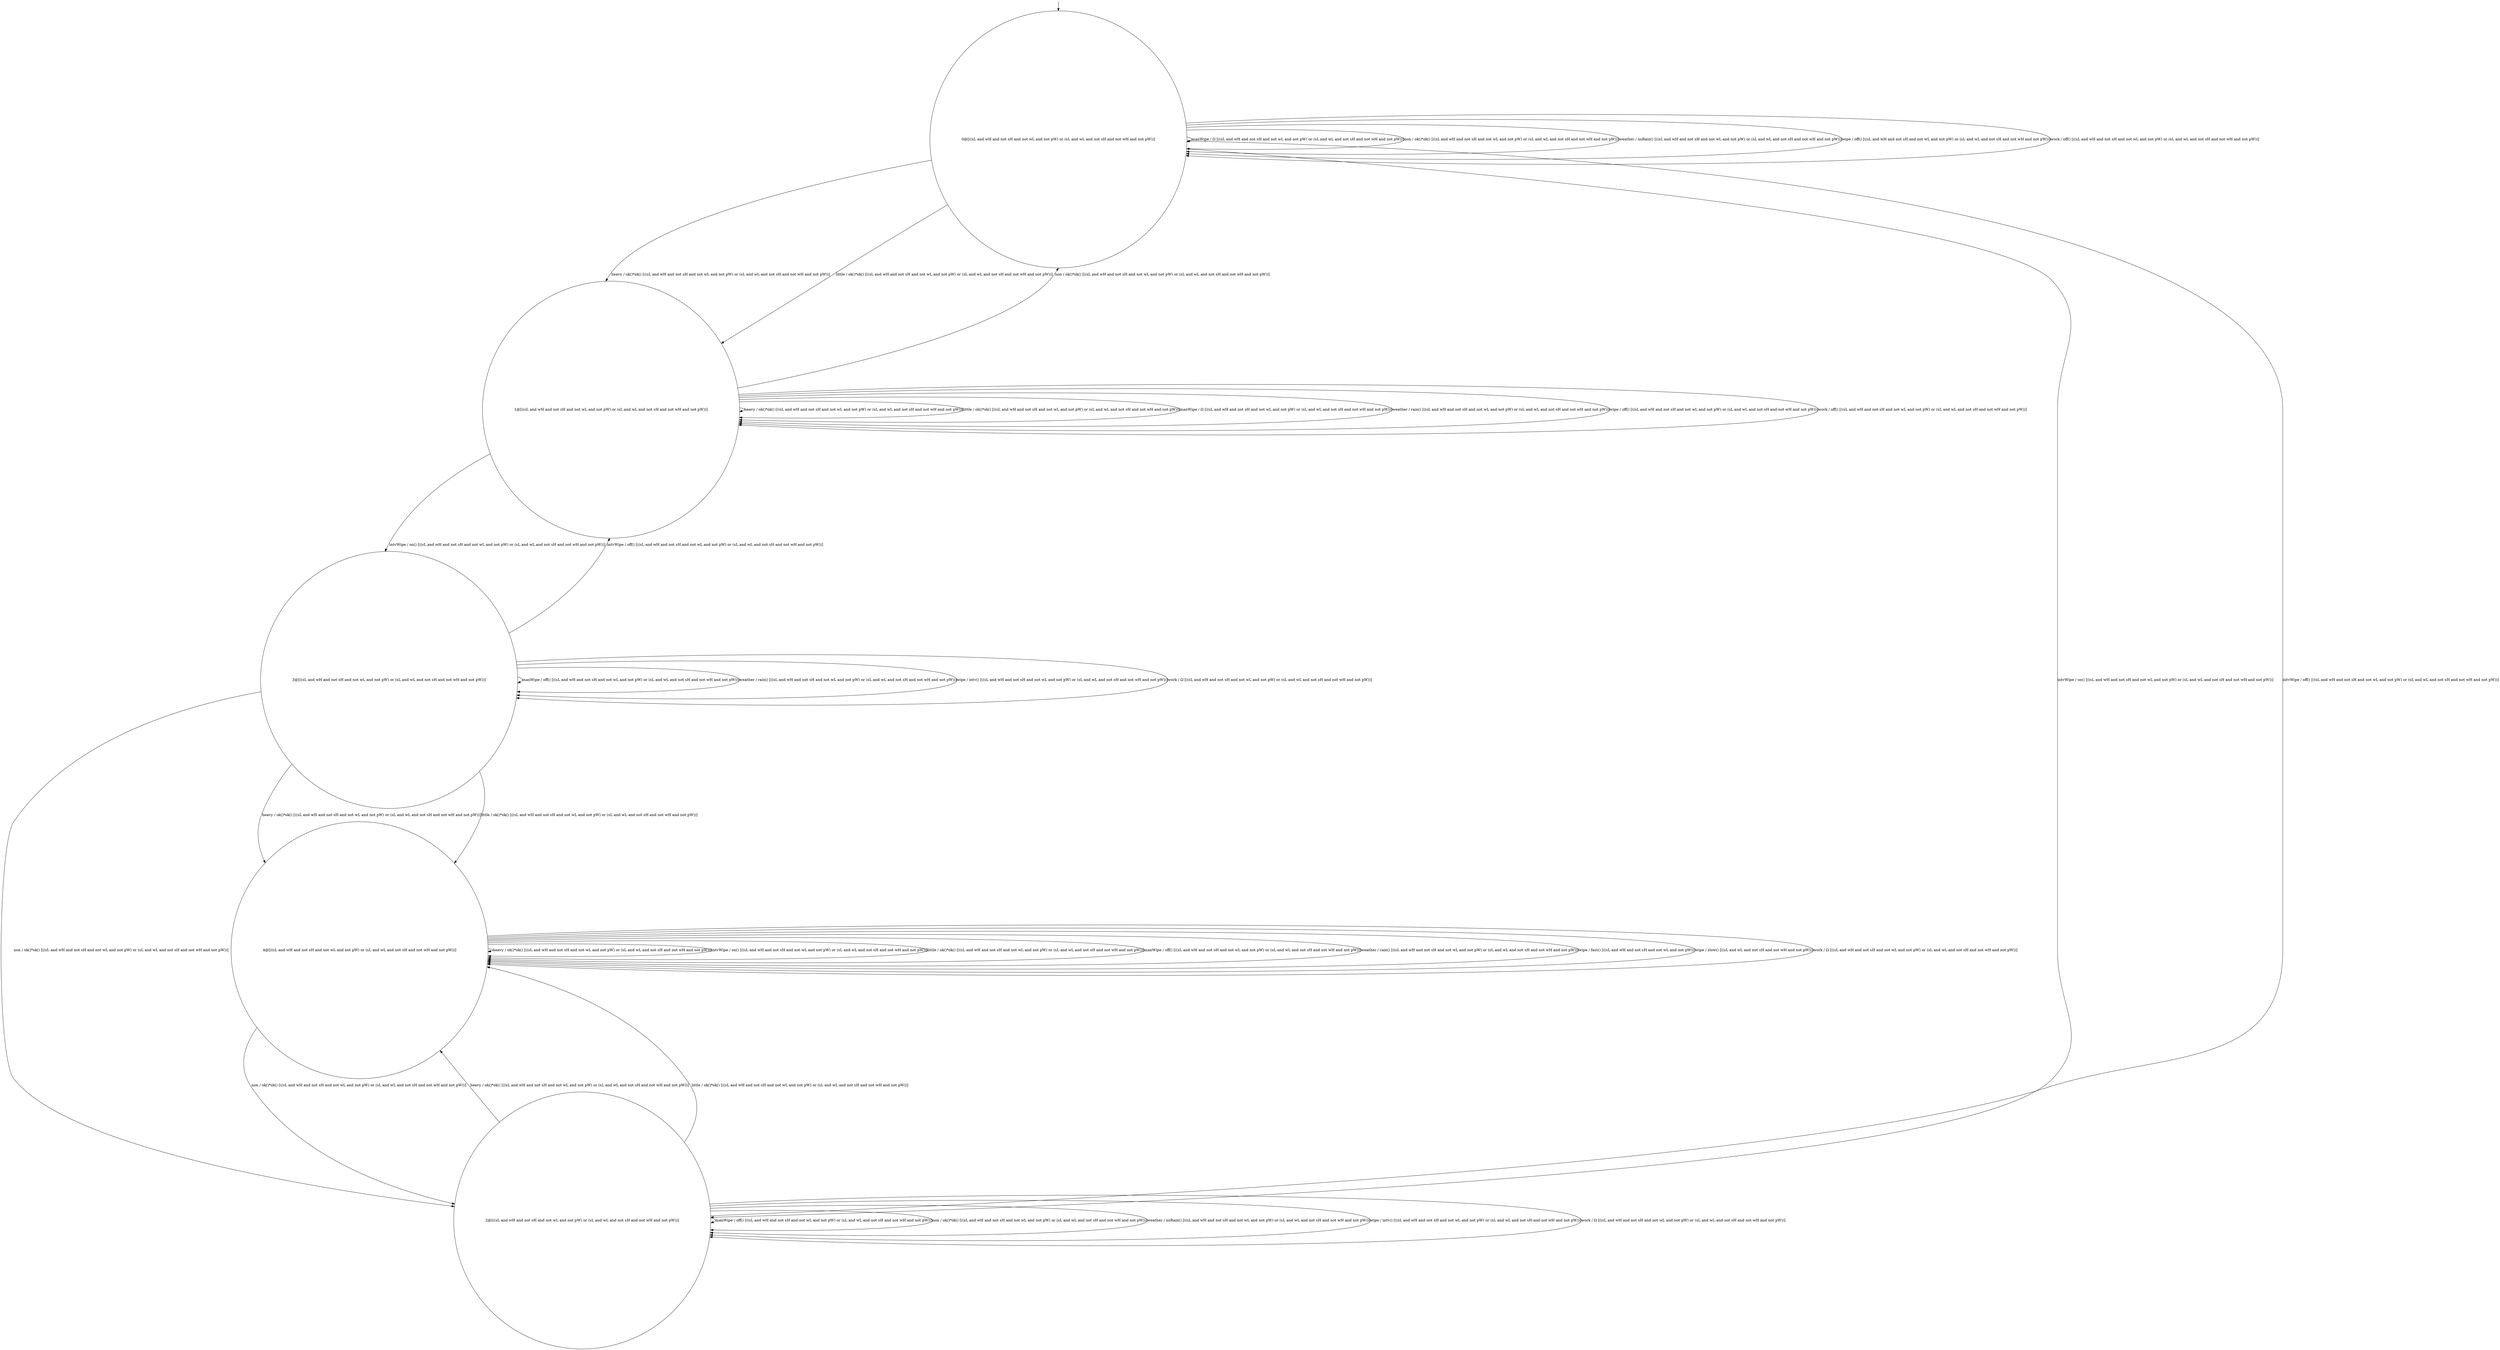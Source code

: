 digraph g {
	edge [lblstyle="above, sloped"];
	s0 [shape="circle" label="0@[((sL and wH and not sH and not wL and not pW) or (sL and wL and not sH and not wH and not pW))]"];
	s1 [shape="circle" label="1@[((sL and wH and not sH and not wL and not pW) or (sL and wL and not sH and not wH and not pW))]"];
	s2 [shape="circle" label="2@[((sL and wH and not sH and not wL and not pW) or (sL and wL and not sH and not wH and not pW))]"];
	s3 [shape="circle" label="3@[((sL and wH and not sH and not wL and not pW) or (sL and wL and not sH and not wH and not pW))]"];
	s4 [shape="circle" label="4@[((sL and wH and not sH and not wL and not pW) or (sL and wL and not sH and not wH and not pW))]"];
	s0 -> s1 [label="heavy / ok()*ok() [((sL and wH and not sH and not wL and not pW) or (sL and wL and not sH and not wH and not pW))]"];
	s0 -> s2 [label="intvWipe / on() [((sL and wH and not sH and not wL and not pW) or (sL and wL and not sH and not wH and not pW))]"];
	s0 -> s1 [label="little / ok()*ok() [((sL and wH and not sH and not wL and not pW) or (sL and wL and not sH and not wH and not pW))]"];
	s0 -> s0 [label="manWipe / Ω [((sL and wH and not sH and not wL and not pW) or (sL and wL and not sH and not wH and not pW))]"];
	s0 -> s0 [label="non / ok()*ok() [((sL and wH and not sH and not wL and not pW) or (sL and wL and not sH and not wH and not pW))]"];
	s0 -> s0 [label="weather / noRain() [((sL and wH and not sH and not wL and not pW) or (sL and wL and not sH and not wH and not pW))]"];
	s0 -> s0 [label="wipe / off() [((sL and wH and not sH and not wL and not pW) or (sL and wL and not sH and not wH and not pW))]"];
	s0 -> s0 [label="work / off() [((sL and wH and not sH and not wL and not pW) or (sL and wL and not sH and not wH and not pW))]"];
	s1 -> s1 [label="heavy / ok()*ok() [((sL and wH and not sH and not wL and not pW) or (sL and wL and not sH and not wH and not pW))]"];
	s1 -> s3 [label="intvWipe / on() [((sL and wH and not sH and not wL and not pW) or (sL and wL and not sH and not wH and not pW))]"];
	s1 -> s1 [label="little / ok()*ok() [((sL and wH and not sH and not wL and not pW) or (sL and wL and not sH and not wH and not pW))]"];
	s1 -> s1 [label="manWipe / Ω [((sL and wH and not sH and not wL and not pW) or (sL and wL and not sH and not wH and not pW))]"];
	s1 -> s0 [label="non / ok()*ok() [((sL and wH and not sH and not wL and not pW) or (sL and wL and not sH and not wH and not pW))]"];
	s1 -> s1 [label="weather / rain() [((sL and wH and not sH and not wL and not pW) or (sL and wL and not sH and not wH and not pW))]"];
	s1 -> s1 [label="wipe / off() [((sL and wH and not sH and not wL and not pW) or (sL and wL and not sH and not wH and not pW))]"];
	s1 -> s1 [label="work / off() [((sL and wH and not sH and not wL and not pW) or (sL and wL and not sH and not wH and not pW))]"];
	s2 -> s4 [label="heavy / ok()*ok() [((sL and wH and not sH and not wL and not pW) or (sL and wL and not sH and not wH and not pW))]"];
	s2 -> s0 [label="intvWipe / off() [((sL and wH and not sH and not wL and not pW) or (sL and wL and not sH and not wH and not pW))]"];
	s2 -> s4 [label="little / ok()*ok() [((sL and wH and not sH and not wL and not pW) or (sL and wL and not sH and not wH and not pW))]"];
	s2 -> s2 [label="manWipe / off() [((sL and wH and not sH and not wL and not pW) or (sL and wL and not sH and not wH and not pW))]"];
	s2 -> s2 [label="non / ok()*ok() [((sL and wH and not sH and not wL and not pW) or (sL and wL and not sH and not wH and not pW))]"];
	s2 -> s2 [label="weather / noRain() [((sL and wH and not sH and not wL and not pW) or (sL and wL and not sH and not wH and not pW))]"];
	s2 -> s2 [label="wipe / intv() [((sL and wH and not sH and not wL and not pW) or (sL and wL and not sH and not wH and not pW))]"];
	s2 -> s2 [label="work / Ω [((sL and wH and not sH and not wL and not pW) or (sL and wL and not sH and not wH and not pW))]"];
	s3 -> s4 [label="heavy / ok()*ok() [((sL and wH and not sH and not wL and not pW) or (sL and wL and not sH and not wH and not pW))]"];
	s3 -> s1 [label="intvWipe / off() [((sL and wH and not sH and not wL and not pW) or (sL and wL and not sH and not wH and not pW))]"];
	s3 -> s4 [label="little / ok()*ok() [((sL and wH and not sH and not wL and not pW) or (sL and wL and not sH and not wH and not pW))]"];
	s3 -> s3 [label="manWipe / off() [((sL and wH and not sH and not wL and not pW) or (sL and wL and not sH and not wH and not pW))]"];
	s3 -> s2 [label="non / ok()*ok() [((sL and wH and not sH and not wL and not pW) or (sL and wL and not sH and not wH and not pW))]"];
	s3 -> s3 [label="weather / rain() [((sL and wH and not sH and not wL and not pW) or (sL and wL and not sH and not wH and not pW))]"];
	s3 -> s3 [label="wipe / intv() [((sL and wH and not sH and not wL and not pW) or (sL and wL and not sH and not wH and not pW))]"];
	s3 -> s3 [label="work / Ω [((sL and wH and not sH and not wL and not pW) or (sL and wL and not sH and not wH and not pW))]"];
	s4 -> s4 [label="heavy / ok()*ok() [((sL and wH and not sH and not wL and not pW) or (sL and wL and not sH and not wH and not pW))]"];
	s4 -> s4 [label="intvWipe / on() [((sL and wH and not sH and not wL and not pW) or (sL and wL and not sH and not wH and not pW))]"];
	s4 -> s4 [label="little / ok()*ok() [((sL and wH and not sH and not wL and not pW) or (sL and wL and not sH and not wH and not pW))]"];
	s4 -> s4 [label="manWipe / off() [((sL and wH and not sH and not wL and not pW) or (sL and wL and not sH and not wH and not pW))]"];
	s4 -> s2 [label="non / ok()*ok() [((sL and wH and not sH and not wL and not pW) or (sL and wL and not sH and not wH and not pW))]"];
	s4 -> s4 [label="weather / rain() [((sL and wH and not sH and not wL and not pW) or (sL and wL and not sH and not wH and not pW))]"];
	s4 -> s4 [label="wipe / fast() [((sL and wH and not sH and not wL and not pW))]"];
	s4 -> s4 [label="wipe / slow() [((sL and wL and not sH and not wH and not pW))]"];
	s4 -> s4 [label="work / Ω [((sL and wH and not sH and not wL and not pW) or (sL and wL and not sH and not wH and not pW))]"];
	__start0 [label="" shape="none" width="0" height="0"];
	__start0 -> s0;
}